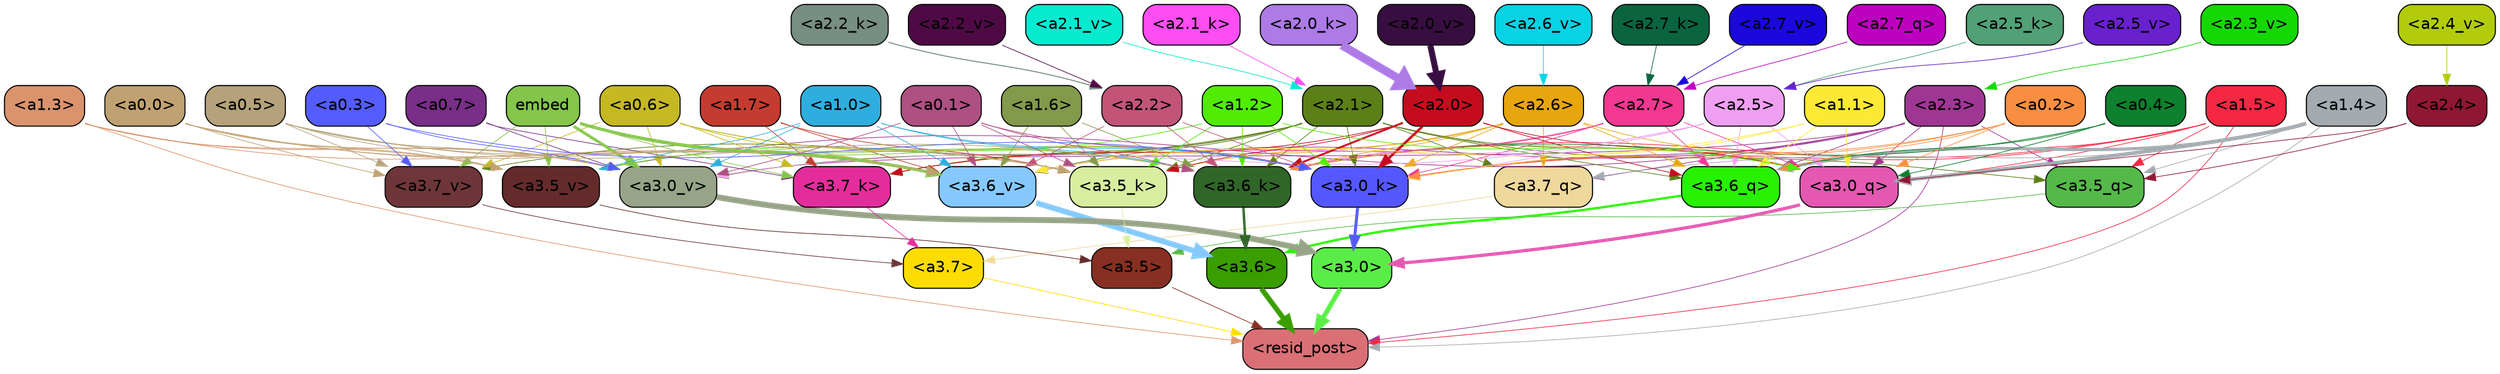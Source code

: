 strict digraph "" {
	graph [bgcolor=transparent,
		layout=dot,
		overlap=false,
		splines=true
	];
	"<a3.7>"	[color=black,
		fillcolor="#fddd01",
		fontname=Helvetica,
		shape=box,
		style="filled, rounded"];
	"<resid_post>"	[color=black,
		fillcolor="#da7075",
		fontname=Helvetica,
		shape=box,
		style="filled, rounded"];
	"<a3.7>" -> "<resid_post>"	[color="#fddd01",
		penwidth=0.6239100098609924];
	"<a3.6>"	[color=black,
		fillcolor="#3a9d00",
		fontname=Helvetica,
		shape=box,
		style="filled, rounded"];
	"<a3.6>" -> "<resid_post>"	[color="#3a9d00",
		penwidth=4.569062113761902];
	"<a3.5>"	[color=black,
		fillcolor="#872f22",
		fontname=Helvetica,
		shape=box,
		style="filled, rounded"];
	"<a3.5>" -> "<resid_post>"	[color="#872f22",
		penwidth=0.6];
	"<a3.0>"	[color=black,
		fillcolor="#5bed47",
		fontname=Helvetica,
		shape=box,
		style="filled, rounded"];
	"<a3.0>" -> "<resid_post>"	[color="#5bed47",
		penwidth=4.283544182777405];
	"<a2.3>"	[color=black,
		fillcolor="#9f3694",
		fontname=Helvetica,
		shape=box,
		style="filled, rounded"];
	"<a2.3>" -> "<resid_post>"	[color="#9f3694",
		penwidth=0.6];
	"<a3.7_q>"	[color=black,
		fillcolor="#eed89c",
		fontname=Helvetica,
		shape=box,
		style="filled, rounded"];
	"<a2.3>" -> "<a3.7_q>"	[color="#9f3694",
		penwidth=0.6];
	"<a3.6_q>"	[color=black,
		fillcolor="#28f102",
		fontname=Helvetica,
		shape=box,
		style="filled, rounded"];
	"<a2.3>" -> "<a3.6_q>"	[color="#9f3694",
		penwidth=0.6];
	"<a3.5_q>"	[color=black,
		fillcolor="#55b94a",
		fontname=Helvetica,
		shape=box,
		style="filled, rounded"];
	"<a2.3>" -> "<a3.5_q>"	[color="#9f3694",
		penwidth=0.6];
	"<a3.0_q>"	[color=black,
		fillcolor="#e458b1",
		fontname=Helvetica,
		shape=box,
		style="filled, rounded"];
	"<a2.3>" -> "<a3.0_q>"	[color="#9f3694",
		penwidth=0.6];
	"<a3.0_k>"	[color=black,
		fillcolor="#5558ff",
		fontname=Helvetica,
		shape=box,
		style="filled, rounded"];
	"<a2.3>" -> "<a3.0_k>"	[color="#9f3694",
		penwidth=0.6];
	"<a3.6_v>"	[color=black,
		fillcolor="#85c9fc",
		fontname=Helvetica,
		shape=box,
		style="filled, rounded"];
	"<a2.3>" -> "<a3.6_v>"	[color="#9f3694",
		penwidth=0.6];
	"<a3.5_v>"	[color=black,
		fillcolor="#652b2b",
		fontname=Helvetica,
		shape=box,
		style="filled, rounded"];
	"<a2.3>" -> "<a3.5_v>"	[color="#9f3694",
		penwidth=0.6];
	"<a3.0_v>"	[color=black,
		fillcolor="#97a488",
		fontname=Helvetica,
		shape=box,
		style="filled, rounded"];
	"<a2.3>" -> "<a3.0_v>"	[color="#9f3694",
		penwidth=0.6];
	"<a1.5>"	[color=black,
		fillcolor="#f52743",
		fontname=Helvetica,
		shape=box,
		style="filled, rounded"];
	"<a1.5>" -> "<resid_post>"	[color="#f52743",
		penwidth=0.6];
	"<a1.5>" -> "<a3.6_q>"	[color="#f52743",
		penwidth=0.6];
	"<a1.5>" -> "<a3.5_q>"	[color="#f52743",
		penwidth=0.6];
	"<a1.5>" -> "<a3.0_q>"	[color="#f52743",
		penwidth=0.6];
	"<a3.6_k>"	[color=black,
		fillcolor="#316629",
		fontname=Helvetica,
		shape=box,
		style="filled, rounded"];
	"<a1.5>" -> "<a3.6_k>"	[color="#f52743",
		penwidth=0.6];
	"<a1.5>" -> "<a3.0_k>"	[color="#f52743",
		penwidth=0.6];
	"<a1.4>"	[color=black,
		fillcolor="#a3abb0",
		fontname=Helvetica,
		shape=box,
		style="filled, rounded"];
	"<a1.4>" -> "<resid_post>"	[color="#a3abb0",
		penwidth=0.6];
	"<a1.4>" -> "<a3.7_q>"	[color="#a3abb0",
		penwidth=0.6];
	"<a1.4>" -> "<a3.6_q>"	[color="#a3abb0",
		penwidth=2.7536282539367676];
	"<a1.4>" -> "<a3.5_q>"	[color="#a3abb0",
		penwidth=0.6];
	"<a1.4>" -> "<a3.0_q>"	[color="#a3abb0",
		penwidth=3.3369133472442627];
	"<a1.3>"	[color=black,
		fillcolor="#da936d",
		fontname=Helvetica,
		shape=box,
		style="filled, rounded"];
	"<a1.3>" -> "<resid_post>"	[color="#da936d",
		penwidth=0.6];
	"<a1.3>" -> "<a3.6_v>"	[color="#da936d",
		penwidth=0.6];
	"<a1.3>" -> "<a3.5_v>"	[color="#da936d",
		penwidth=0.6];
	"<a1.3>" -> "<a3.0_v>"	[color="#da936d",
		penwidth=0.6];
	"<a3.7_q>" -> "<a3.7>"	[color="#eed89c",
		penwidth=0.6];
	"<a3.6_q>" -> "<a3.6>"	[color="#28f102",
		penwidth=2.0344843566417694];
	"<a3.5_q>" -> "<a3.5>"	[color="#55b94a",
		penwidth=0.6];
	"<a3.0_q>" -> "<a3.0>"	[color="#e458b1",
		penwidth=2.863015294075012];
	"<a3.7_k>"	[color=black,
		fillcolor="#e42d9c",
		fontname=Helvetica,
		shape=box,
		style="filled, rounded"];
	"<a3.7_k>" -> "<a3.7>"	[color="#e42d9c",
		penwidth=0.6];
	"<a3.6_k>" -> "<a3.6>"	[color="#316629",
		penwidth=2.1770318150520325];
	"<a3.5_k>"	[color=black,
		fillcolor="#d8ed9f",
		fontname=Helvetica,
		shape=box,
		style="filled, rounded"];
	"<a3.5_k>" -> "<a3.5>"	[color="#d8ed9f",
		penwidth=0.6];
	"<a3.0_k>" -> "<a3.0>"	[color="#5558ff",
		penwidth=2.6323853135108948];
	"<a3.7_v>"	[color=black,
		fillcolor="#6e3638",
		fontname=Helvetica,
		shape=box,
		style="filled, rounded"];
	"<a3.7_v>" -> "<a3.7>"	[color="#6e3638",
		penwidth=0.6];
	"<a3.6_v>" -> "<a3.6>"	[color="#85c9fc",
		penwidth=4.972373723983765];
	"<a3.5_v>" -> "<a3.5>"	[color="#652b2b",
		penwidth=0.6];
	"<a3.0_v>" -> "<a3.0>"	[color="#97a488",
		penwidth=5.1638524532318115];
	"<a2.6>"	[color=black,
		fillcolor="#e7a60e",
		fontname=Helvetica,
		shape=box,
		style="filled, rounded"];
	"<a2.6>" -> "<a3.7_q>"	[color="#e7a60e",
		penwidth=0.6];
	"<a2.6>" -> "<a3.6_q>"	[color="#e7a60e",
		penwidth=0.6];
	"<a2.6>" -> "<a3.0_q>"	[color="#e7a60e",
		penwidth=0.6];
	"<a2.6>" -> "<a3.7_k>"	[color="#e7a60e",
		penwidth=0.6];
	"<a2.6>" -> "<a3.6_k>"	[color="#e7a60e",
		penwidth=0.6];
	"<a2.6>" -> "<a3.5_k>"	[color="#e7a60e",
		penwidth=0.6];
	"<a2.6>" -> "<a3.0_k>"	[color="#e7a60e",
		penwidth=0.6];
	"<a2.1>"	[color=black,
		fillcolor="#5c8018",
		fontname=Helvetica,
		shape=box,
		style="filled, rounded"];
	"<a2.1>" -> "<a3.7_q>"	[color="#5c8018",
		penwidth=0.6];
	"<a2.1>" -> "<a3.6_q>"	[color="#5c8018",
		penwidth=0.6];
	"<a2.1>" -> "<a3.5_q>"	[color="#5c8018",
		penwidth=0.6];
	"<a2.1>" -> "<a3.0_q>"	[color="#5c8018",
		penwidth=0.6];
	"<a2.1>" -> "<a3.7_k>"	[color="#5c8018",
		penwidth=0.6];
	"<a2.1>" -> "<a3.6_k>"	[color="#5c8018",
		penwidth=0.6];
	"<a2.1>" -> "<a3.5_k>"	[color="#5c8018",
		penwidth=0.6];
	"<a2.1>" -> "<a3.0_k>"	[color="#5c8018",
		penwidth=0.6];
	"<a2.1>" -> "<a3.7_v>"	[color="#5c8018",
		penwidth=0.6];
	"<a2.1>" -> "<a3.6_v>"	[color="#5c8018",
		penwidth=0.6];
	"<a2.1>" -> "<a3.0_v>"	[color="#5c8018",
		penwidth=0.6];
	"<a2.7>"	[color=black,
		fillcolor="#f43791",
		fontname=Helvetica,
		shape=box,
		style="filled, rounded"];
	"<a2.7>" -> "<a3.6_q>"	[color="#f43791",
		penwidth=0.6];
	"<a2.7>" -> "<a3.0_q>"	[color="#f43791",
		penwidth=0.6];
	"<a2.7>" -> "<a3.6_k>"	[color="#f43791",
		penwidth=0.6];
	"<a2.7>" -> "<a3.0_k>"	[color="#f43791",
		penwidth=0.6];
	"<a2.7>" -> "<a3.6_v>"	[color="#f43791",
		penwidth=0.6];
	"<a2.5>"	[color=black,
		fillcolor="#ef9ff2",
		fontname=Helvetica,
		shape=box,
		style="filled, rounded"];
	"<a2.5>" -> "<a3.6_q>"	[color="#ef9ff2",
		penwidth=0.6];
	"<a2.5>" -> "<a3.0_q>"	[color="#ef9ff2",
		penwidth=0.6];
	"<a2.5>" -> "<a3.0_k>"	[color="#ef9ff2",
		penwidth=0.6];
	"<a2.5>" -> "<a3.6_v>"	[color="#ef9ff2",
		penwidth=0.6];
	"<a2.5>" -> "<a3.0_v>"	[color="#ef9ff2",
		penwidth=0.6];
	"<a2.0>"	[color=black,
		fillcolor="#c50c1e",
		fontname=Helvetica,
		shape=box,
		style="filled, rounded"];
	"<a2.0>" -> "<a3.6_q>"	[color="#c50c1e",
		penwidth=0.6];
	"<a2.0>" -> "<a3.0_q>"	[color="#c50c1e",
		penwidth=0.6];
	"<a2.0>" -> "<a3.7_k>"	[color="#c50c1e",
		penwidth=0.6];
	"<a2.0>" -> "<a3.6_k>"	[color="#c50c1e",
		penwidth=1.7047871947288513];
	"<a2.0>" -> "<a3.5_k>"	[color="#c50c1e",
		penwidth=0.6];
	"<a2.0>" -> "<a3.0_k>"	[color="#c50c1e",
		penwidth=2.239806979894638];
	"<a1.1>"	[color=black,
		fillcolor="#fbe935",
		fontname=Helvetica,
		shape=box,
		style="filled, rounded"];
	"<a1.1>" -> "<a3.6_q>"	[color="#fbe935",
		penwidth=0.6];
	"<a1.1>" -> "<a3.0_q>"	[color="#fbe935",
		penwidth=0.6];
	"<a1.1>" -> "<a3.0_k>"	[color="#fbe935",
		penwidth=0.6];
	"<a1.1>" -> "<a3.6_v>"	[color="#fbe935",
		penwidth=0.6];
	"<a0.4>"	[color=black,
		fillcolor="#0e802e",
		fontname=Helvetica,
		shape=box,
		style="filled, rounded"];
	"<a0.4>" -> "<a3.6_q>"	[color="#0e802e",
		penwidth=0.6];
	"<a0.4>" -> "<a3.0_q>"	[color="#0e802e",
		penwidth=0.6];
	"<a0.4>" -> "<a3.6_k>"	[color="#0e802e",
		penwidth=0.6];
	"<a0.2>"	[color=black,
		fillcolor="#fa8e40",
		fontname=Helvetica,
		shape=box,
		style="filled, rounded"];
	"<a0.2>" -> "<a3.6_q>"	[color="#fa8e40",
		penwidth=0.6];
	"<a0.2>" -> "<a3.0_q>"	[color="#fa8e40",
		penwidth=0.6];
	"<a0.2>" -> "<a3.6_k>"	[color="#fa8e40",
		penwidth=0.6];
	"<a0.2>" -> "<a3.0_k>"	[color="#fa8e40",
		penwidth=0.6];
	"<a2.4>"	[color=black,
		fillcolor="#901733",
		fontname=Helvetica,
		shape=box,
		style="filled, rounded"];
	"<a2.4>" -> "<a3.5_q>"	[color="#901733",
		penwidth=0.6];
	"<a2.4>" -> "<a3.0_q>"	[color="#901733",
		penwidth=0.6];
	"<a1.2>"	[color=black,
		fillcolor="#51ec04",
		fontname=Helvetica,
		shape=box,
		style="filled, rounded"];
	"<a1.2>" -> "<a3.0_q>"	[color="#51ec04",
		penwidth=0.6];
	"<a1.2>" -> "<a3.6_k>"	[color="#51ec04",
		penwidth=0.6];
	"<a1.2>" -> "<a3.5_k>"	[color="#51ec04",
		penwidth=0.6];
	"<a1.2>" -> "<a3.0_k>"	[color="#51ec04",
		penwidth=0.6];
	"<a1.2>" -> "<a3.5_v>"	[color="#51ec04",
		penwidth=0.6];
	"<a1.7>"	[color=black,
		fillcolor="#c43c2f",
		fontname=Helvetica,
		shape=box,
		style="filled, rounded"];
	"<a1.7>" -> "<a3.7_k>"	[color="#c43c2f",
		penwidth=0.6];
	"<a1.7>" -> "<a3.5_k>"	[color="#c43c2f",
		penwidth=0.6];
	"<a1.7>" -> "<a3.6_v>"	[color="#c43c2f",
		penwidth=0.6];
	"<a0.7>"	[color=black,
		fillcolor="#792e87",
		fontname=Helvetica,
		shape=box,
		style="filled, rounded"];
	"<a0.7>" -> "<a3.7_k>"	[color="#792e87",
		penwidth=0.6];
	"<a0.7>" -> "<a3.0_v>"	[color="#792e87",
		penwidth=0.6];
	"<a0.6>"	[color=black,
		fillcolor="#c5b823",
		fontname=Helvetica,
		shape=box,
		style="filled, rounded"];
	"<a0.6>" -> "<a3.7_k>"	[color="#c5b823",
		penwidth=0.6];
	"<a0.6>" -> "<a3.6_k>"	[color="#c5b823",
		penwidth=0.6];
	"<a0.6>" -> "<a3.0_k>"	[color="#c5b823",
		penwidth=0.6];
	"<a0.6>" -> "<a3.7_v>"	[color="#c5b823",
		penwidth=0.6];
	"<a0.6>" -> "<a3.6_v>"	[color="#c5b823",
		penwidth=0.6];
	"<a0.6>" -> "<a3.0_v>"	[color="#c5b823",
		penwidth=0.6];
	embed	[color=black,
		fillcolor="#84c54b",
		fontname=Helvetica,
		shape=box,
		style="filled, rounded"];
	embed -> "<a3.7_k>"	[color="#84c54b",
		penwidth=0.6];
	embed -> "<a3.6_k>"	[color="#84c54b",
		penwidth=0.6];
	embed -> "<a3.5_k>"	[color="#84c54b",
		penwidth=0.6];
	embed -> "<a3.0_k>"	[color="#84c54b",
		penwidth=0.6];
	embed -> "<a3.7_v>"	[color="#84c54b",
		penwidth=0.6];
	embed -> "<a3.6_v>"	[color="#84c54b",
		penwidth=2.7369276881217957];
	embed -> "<a3.5_v>"	[color="#84c54b",
		penwidth=0.6];
	embed -> "<a3.0_v>"	[color="#84c54b",
		penwidth=2.5778204202651978];
	"<a2.2>"	[color=black,
		fillcolor="#c15477",
		fontname=Helvetica,
		shape=box,
		style="filled, rounded"];
	"<a2.2>" -> "<a3.6_k>"	[color="#c15477",
		penwidth=0.6];
	"<a2.2>" -> "<a3.0_k>"	[color="#c15477",
		penwidth=0.6];
	"<a2.2>" -> "<a3.6_v>"	[color="#c15477",
		penwidth=0.6];
	"<a1.6>"	[color=black,
		fillcolor="#83994b",
		fontname=Helvetica,
		shape=box,
		style="filled, rounded"];
	"<a1.6>" -> "<a3.6_k>"	[color="#83994b",
		penwidth=0.6];
	"<a1.6>" -> "<a3.5_k>"	[color="#83994b",
		penwidth=0.6];
	"<a1.6>" -> "<a3.6_v>"	[color="#83994b",
		penwidth=0.6];
	"<a1.0>"	[color=black,
		fillcolor="#2eaede",
		fontname=Helvetica,
		shape=box,
		style="filled, rounded"];
	"<a1.0>" -> "<a3.6_k>"	[color="#2eaede",
		penwidth=0.6];
	"<a1.0>" -> "<a3.0_k>"	[color="#2eaede",
		penwidth=0.6];
	"<a1.0>" -> "<a3.6_v>"	[color="#2eaede",
		penwidth=0.6];
	"<a1.0>" -> "<a3.5_v>"	[color="#2eaede",
		penwidth=0.6];
	"<a1.0>" -> "<a3.0_v>"	[color="#2eaede",
		penwidth=0.6];
	"<a0.5>"	[color=black,
		fillcolor="#b5a27b",
		fontname=Helvetica,
		shape=box,
		style="filled, rounded"];
	"<a0.5>" -> "<a3.6_k>"	[color="#b5a27b",
		penwidth=0.6];
	"<a0.5>" -> "<a3.7_v>"	[color="#b5a27b",
		penwidth=0.6];
	"<a0.5>" -> "<a3.6_v>"	[color="#b5a27b",
		penwidth=0.6];
	"<a0.5>" -> "<a3.5_v>"	[color="#b5a27b",
		penwidth=0.6];
	"<a0.5>" -> "<a3.0_v>"	[color="#b5a27b",
		penwidth=0.6];
	"<a0.1>"	[color=black,
		fillcolor="#ae5081",
		fontname=Helvetica,
		shape=box,
		style="filled, rounded"];
	"<a0.1>" -> "<a3.6_k>"	[color="#ae5081",
		penwidth=0.6];
	"<a0.1>" -> "<a3.5_k>"	[color="#ae5081",
		penwidth=0.6];
	"<a0.1>" -> "<a3.0_k>"	[color="#ae5081",
		penwidth=0.6];
	"<a0.1>" -> "<a3.6_v>"	[color="#ae5081",
		penwidth=0.6];
	"<a0.1>" -> "<a3.0_v>"	[color="#ae5081",
		penwidth=0.6];
	"<a0.0>"	[color=black,
		fillcolor="#c0a171",
		fontname=Helvetica,
		shape=box,
		style="filled, rounded"];
	"<a0.0>" -> "<a3.5_k>"	[color="#c0a171",
		penwidth=0.6];
	"<a0.0>" -> "<a3.7_v>"	[color="#c0a171",
		penwidth=0.6];
	"<a0.0>" -> "<a3.6_v>"	[color="#c0a171",
		penwidth=0.6];
	"<a0.0>" -> "<a3.5_v>"	[color="#c0a171",
		penwidth=0.6];
	"<a0.0>" -> "<a3.0_v>"	[color="#c0a171",
		penwidth=0.6];
	"<a0.3>"	[color=black,
		fillcolor="#545cfd",
		fontname=Helvetica,
		shape=box,
		style="filled, rounded"];
	"<a0.3>" -> "<a3.0_k>"	[color="#545cfd",
		penwidth=0.6];
	"<a0.3>" -> "<a3.7_v>"	[color="#545cfd",
		penwidth=0.6];
	"<a0.3>" -> "<a3.0_v>"	[color="#545cfd",
		penwidth=0.6];
	"<a2.7_q>"	[color=black,
		fillcolor="#bd00bf",
		fontname=Helvetica,
		shape=box,
		style="filled, rounded"];
	"<a2.7_q>" -> "<a2.7>"	[color="#bd00bf",
		penwidth=0.6];
	"<a2.7_k>"	[color=black,
		fillcolor="#0a6440",
		fontname=Helvetica,
		shape=box,
		style="filled, rounded"];
	"<a2.7_k>" -> "<a2.7>"	[color="#0a6440",
		penwidth=0.6];
	"<a2.5_k>"	[color=black,
		fillcolor="#51a076",
		fontname=Helvetica,
		shape=box,
		style="filled, rounded"];
	"<a2.5_k>" -> "<a2.5>"	[color="#51a076",
		penwidth=0.6];
	"<a2.2_k>"	[color=black,
		fillcolor="#778e82",
		fontname=Helvetica,
		shape=box,
		style="filled, rounded"];
	"<a2.2_k>" -> "<a2.2>"	[color="#778e82",
		penwidth=0.8810110092163086];
	"<a2.1_k>"	[color=black,
		fillcolor="#fe4df2",
		fontname=Helvetica,
		shape=box,
		style="filled, rounded"];
	"<a2.1_k>" -> "<a2.1>"	[color="#fe4df2",
		penwidth=0.6];
	"<a2.0_k>"	[color=black,
		fillcolor="#ad7ae6",
		fontname=Helvetica,
		shape=box,
		style="filled, rounded"];
	"<a2.0_k>" -> "<a2.0>"	[color="#ad7ae6",
		penwidth=7.398894429206848];
	"<a2.7_v>"	[color=black,
		fillcolor="#1a08dd",
		fontname=Helvetica,
		shape=box,
		style="filled, rounded"];
	"<a2.7_v>" -> "<a2.7>"	[color="#1a08dd",
		penwidth=0.6];
	"<a2.6_v>"	[color=black,
		fillcolor="#06d3e4",
		fontname=Helvetica,
		shape=box,
		style="filled, rounded"];
	"<a2.6_v>" -> "<a2.6>"	[color="#06d3e4",
		penwidth=0.6];
	"<a2.5_v>"	[color=black,
		fillcolor="#6821cd",
		fontname=Helvetica,
		shape=box,
		style="filled, rounded"];
	"<a2.5_v>" -> "<a2.5>"	[color="#6821cd",
		penwidth=0.6];
	"<a2.4_v>"	[color=black,
		fillcolor="#b2cc0c",
		fontname=Helvetica,
		shape=box,
		style="filled, rounded"];
	"<a2.4_v>" -> "<a2.4>"	[color="#b2cc0c",
		penwidth=0.6];
	"<a2.3_v>"	[color=black,
		fillcolor="#15d704",
		fontname=Helvetica,
		shape=box,
		style="filled, rounded"];
	"<a2.3_v>" -> "<a2.3>"	[color="#15d704",
		penwidth=0.6];
	"<a2.2_v>"	[color=black,
		fillcolor="#4f0a45",
		fontname=Helvetica,
		shape=box,
		style="filled, rounded"];
	"<a2.2_v>" -> "<a2.2>"	[color="#4f0a45",
		penwidth=0.6];
	"<a2.1_v>"	[color=black,
		fillcolor="#06ebd0",
		fontname=Helvetica,
		shape=box,
		style="filled, rounded"];
	"<a2.1_v>" -> "<a2.1>"	[color="#06ebd0",
		penwidth=0.6];
	"<a2.0_v>"	[color=black,
		fillcolor="#370e40",
		fontname=Helvetica,
		shape=box,
		style="filled, rounded"];
	"<a2.0_v>" -> "<a2.0>"	[color="#370e40",
		penwidth=5.395828627049923];
}
